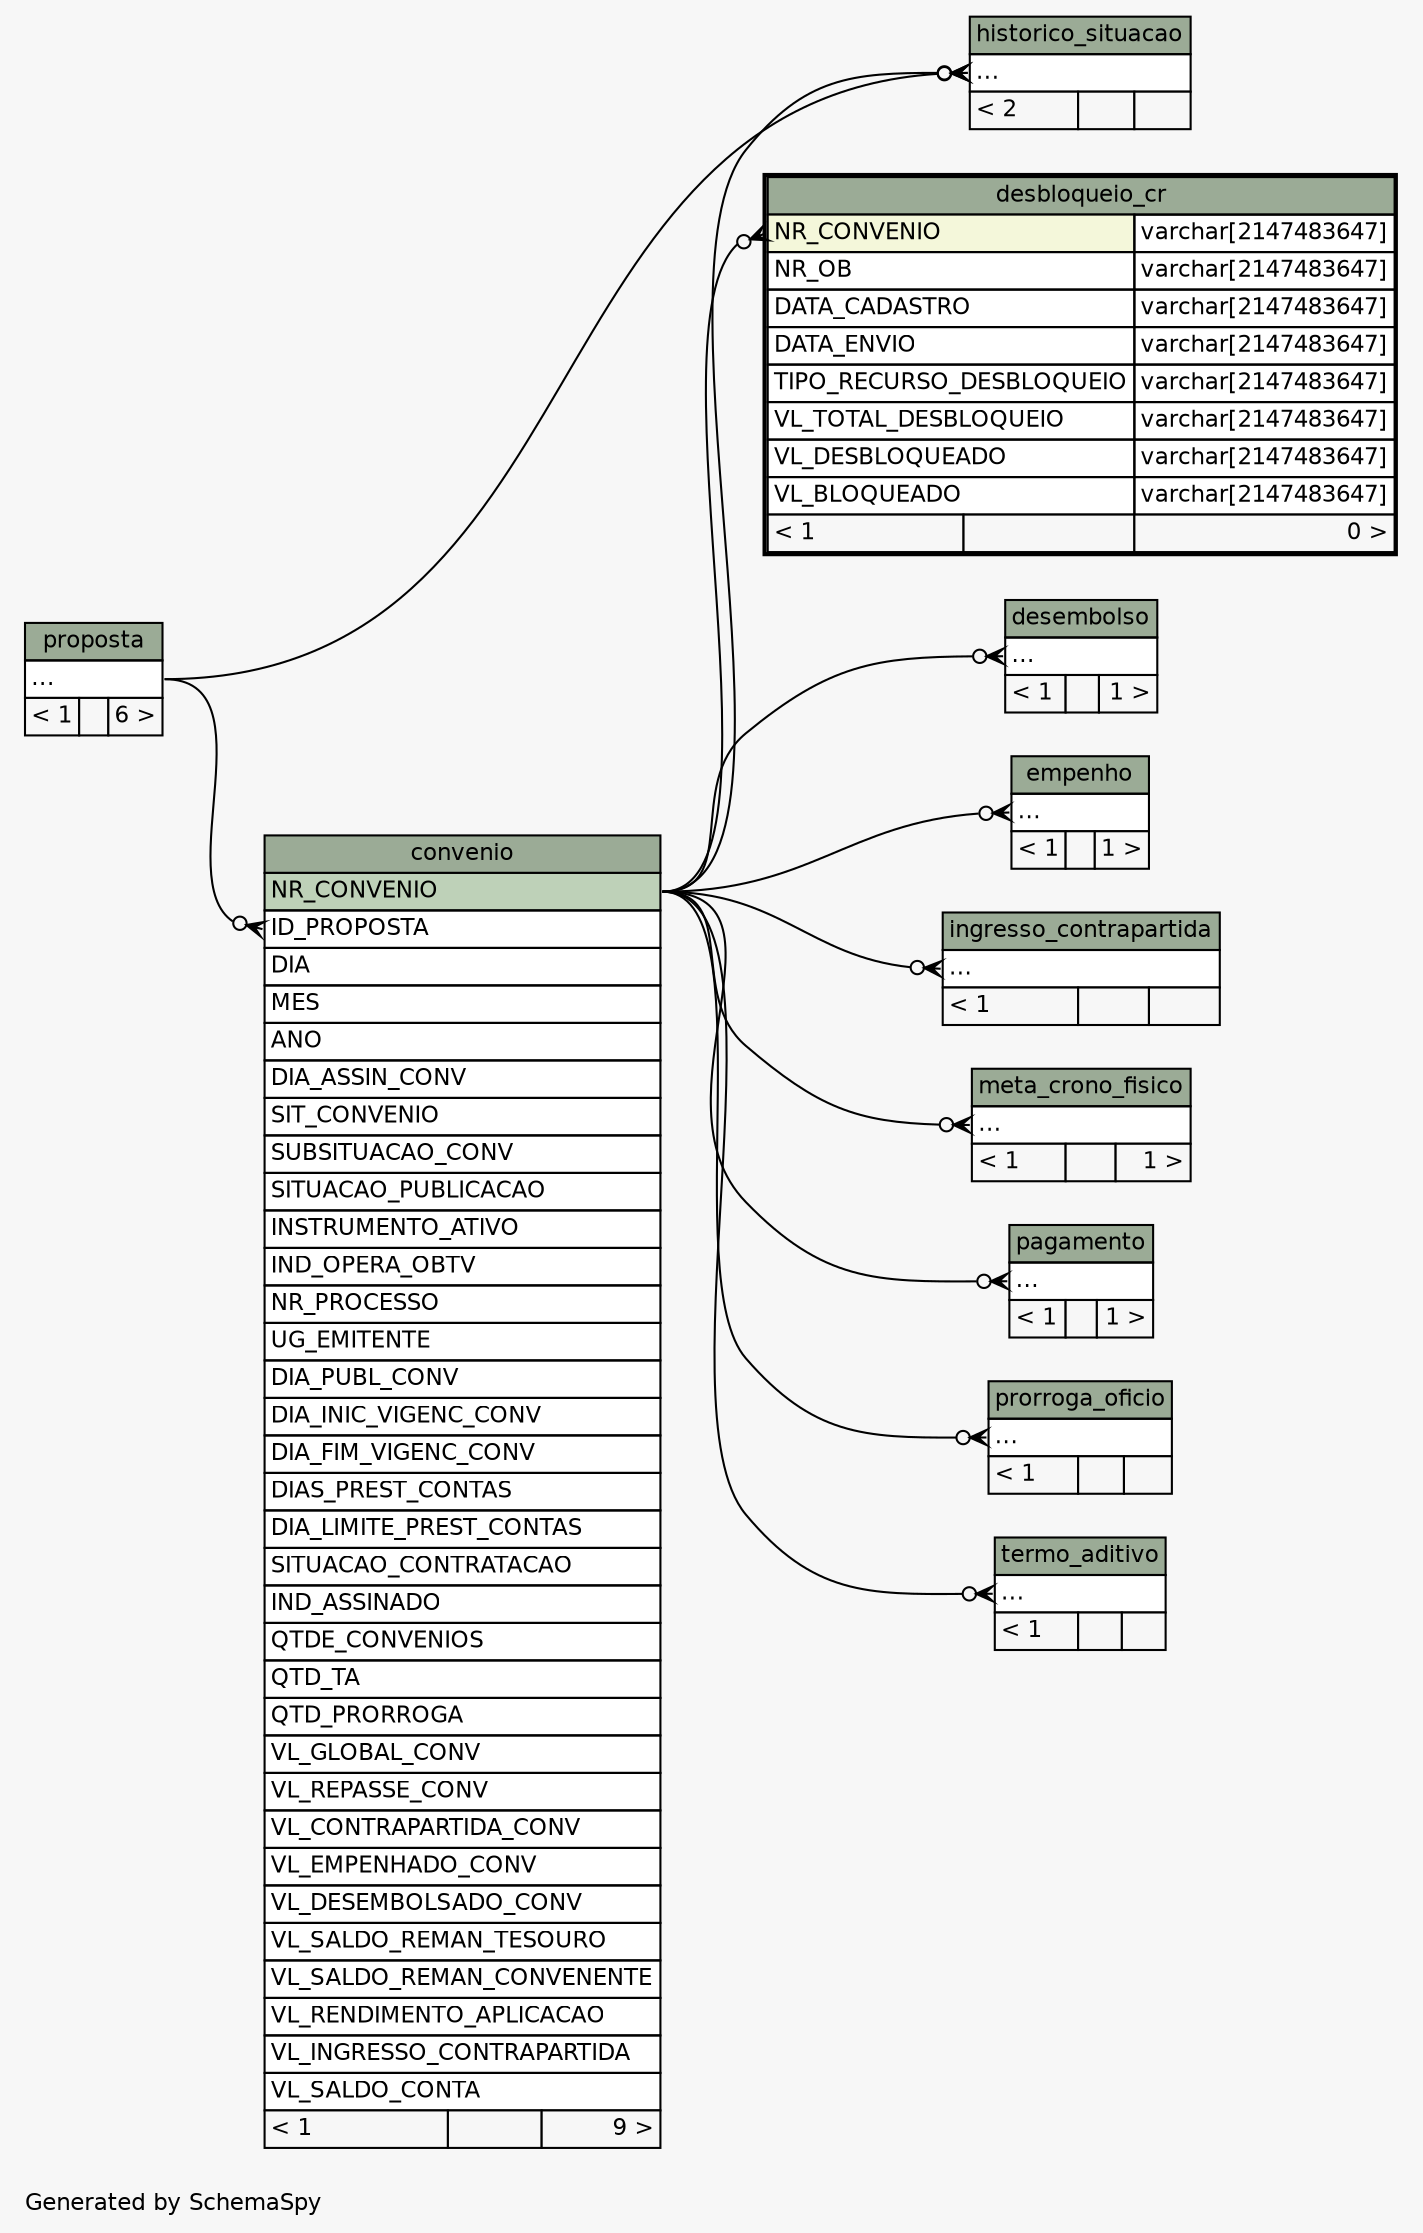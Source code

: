 // dot 2.38.0 on Windows 10 10.0
// SchemaSpy rev 590
digraph "twoDegreesRelationshipsDiagram" {
  graph [
    rankdir="RL"
    bgcolor="#f7f7f7"
    label="\nGenerated by SchemaSpy"
    labeljust="l"
    nodesep="0.18"
    ranksep="0.46"
    fontname="Helvetica"
    fontsize="11"
  ];
  node [
    fontname="Helvetica"
    fontsize="11"
    shape="plaintext"
  ];
  edge [
    arrowsize="0.8"
  ];
  "convenio":"ID_PROPOSTA":w -> "proposta":"elipses":e [arrowhead=none dir=back arrowtail=crowodot];
  "desbloqueio_cr":"NR_CONVENIO":w -> "convenio":"NR_CONVENIO":e [arrowhead=none dir=back arrowtail=crowodot];
  "desembolso":"elipses":w -> "convenio":"NR_CONVENIO":e [arrowhead=none dir=back arrowtail=crowodot];
  "empenho":"elipses":w -> "convenio":"NR_CONVENIO":e [arrowhead=none dir=back arrowtail=crowodot];
  "historico_situacao":"elipses":w -> "proposta":"elipses":e [arrowhead=none dir=back arrowtail=crowodot];
  "historico_situacao":"elipses":w -> "convenio":"NR_CONVENIO":e [arrowhead=none dir=back arrowtail=crowodot];
  "ingresso_contrapartida":"elipses":w -> "convenio":"NR_CONVENIO":e [arrowhead=none dir=back arrowtail=crowodot];
  "meta_crono_fisico":"elipses":w -> "convenio":"NR_CONVENIO":e [arrowhead=none dir=back arrowtail=crowodot];
  "pagamento":"elipses":w -> "convenio":"NR_CONVENIO":e [arrowhead=none dir=back arrowtail=crowodot];
  "prorroga_oficio":"elipses":w -> "convenio":"NR_CONVENIO":e [arrowhead=none dir=back arrowtail=crowodot];
  "termo_aditivo":"elipses":w -> "convenio":"NR_CONVENIO":e [arrowhead=none dir=back arrowtail=crowodot];
  "convenio" [
    label=<
    <TABLE BORDER="0" CELLBORDER="1" CELLSPACING="0" BGCOLOR="#ffffff">
      <TR><TD COLSPAN="3" BGCOLOR="#9bab96" ALIGN="CENTER">convenio</TD></TR>
      <TR><TD PORT="NR_CONVENIO" COLSPAN="3" BGCOLOR="#bed1b8" ALIGN="LEFT">NR_CONVENIO</TD></TR>
      <TR><TD PORT="ID_PROPOSTA" COLSPAN="3" ALIGN="LEFT">ID_PROPOSTA</TD></TR>
      <TR><TD PORT="DIA" COLSPAN="3" ALIGN="LEFT">DIA</TD></TR>
      <TR><TD PORT="MES" COLSPAN="3" ALIGN="LEFT">MES</TD></TR>
      <TR><TD PORT="ANO" COLSPAN="3" ALIGN="LEFT">ANO</TD></TR>
      <TR><TD PORT="DIA_ASSIN_CONV" COLSPAN="3" ALIGN="LEFT">DIA_ASSIN_CONV</TD></TR>
      <TR><TD PORT="SIT_CONVENIO" COLSPAN="3" ALIGN="LEFT">SIT_CONVENIO</TD></TR>
      <TR><TD PORT="SUBSITUACAO_CONV" COLSPAN="3" ALIGN="LEFT">SUBSITUACAO_CONV</TD></TR>
      <TR><TD PORT="SITUACAO_PUBLICACAO" COLSPAN="3" ALIGN="LEFT">SITUACAO_PUBLICACAO</TD></TR>
      <TR><TD PORT="INSTRUMENTO_ATIVO" COLSPAN="3" ALIGN="LEFT">INSTRUMENTO_ATIVO</TD></TR>
      <TR><TD PORT="IND_OPERA_OBTV" COLSPAN="3" ALIGN="LEFT">IND_OPERA_OBTV</TD></TR>
      <TR><TD PORT="NR_PROCESSO" COLSPAN="3" ALIGN="LEFT">NR_PROCESSO</TD></TR>
      <TR><TD PORT="UG_EMITENTE" COLSPAN="3" ALIGN="LEFT">UG_EMITENTE</TD></TR>
      <TR><TD PORT="DIA_PUBL_CONV" COLSPAN="3" ALIGN="LEFT">DIA_PUBL_CONV</TD></TR>
      <TR><TD PORT="DIA_INIC_VIGENC_CONV" COLSPAN="3" ALIGN="LEFT">DIA_INIC_VIGENC_CONV</TD></TR>
      <TR><TD PORT="DIA_FIM_VIGENC_CONV" COLSPAN="3" ALIGN="LEFT">DIA_FIM_VIGENC_CONV</TD></TR>
      <TR><TD PORT="DIAS_PREST_CONTAS" COLSPAN="3" ALIGN="LEFT">DIAS_PREST_CONTAS</TD></TR>
      <TR><TD PORT="DIA_LIMITE_PREST_CONTAS" COLSPAN="3" ALIGN="LEFT">DIA_LIMITE_PREST_CONTAS</TD></TR>
      <TR><TD PORT="SITUACAO_CONTRATACAO" COLSPAN="3" ALIGN="LEFT">SITUACAO_CONTRATACAO</TD></TR>
      <TR><TD PORT="IND_ASSINADO" COLSPAN="3" ALIGN="LEFT">IND_ASSINADO</TD></TR>
      <TR><TD PORT="QTDE_CONVENIOS" COLSPAN="3" ALIGN="LEFT">QTDE_CONVENIOS</TD></TR>
      <TR><TD PORT="QTD_TA" COLSPAN="3" ALIGN="LEFT">QTD_TA</TD></TR>
      <TR><TD PORT="QTD_PRORROGA" COLSPAN="3" ALIGN="LEFT">QTD_PRORROGA</TD></TR>
      <TR><TD PORT="VL_GLOBAL_CONV" COLSPAN="3" ALIGN="LEFT">VL_GLOBAL_CONV</TD></TR>
      <TR><TD PORT="VL_REPASSE_CONV" COLSPAN="3" ALIGN="LEFT">VL_REPASSE_CONV</TD></TR>
      <TR><TD PORT="VL_CONTRAPARTIDA_CONV" COLSPAN="3" ALIGN="LEFT">VL_CONTRAPARTIDA_CONV</TD></TR>
      <TR><TD PORT="VL_EMPENHADO_CONV" COLSPAN="3" ALIGN="LEFT">VL_EMPENHADO_CONV</TD></TR>
      <TR><TD PORT="VL_DESEMBOLSADO_CONV" COLSPAN="3" ALIGN="LEFT">VL_DESEMBOLSADO_CONV</TD></TR>
      <TR><TD PORT="VL_SALDO_REMAN_TESOURO" COLSPAN="3" ALIGN="LEFT">VL_SALDO_REMAN_TESOURO</TD></TR>
      <TR><TD PORT="VL_SALDO_REMAN_CONVENENTE" COLSPAN="3" ALIGN="LEFT">VL_SALDO_REMAN_CONVENENTE</TD></TR>
      <TR><TD PORT="VL_RENDIMENTO_APLICACAO" COLSPAN="3" ALIGN="LEFT">VL_RENDIMENTO_APLICACAO</TD></TR>
      <TR><TD PORT="VL_INGRESSO_CONTRAPARTIDA" COLSPAN="3" ALIGN="LEFT">VL_INGRESSO_CONTRAPARTIDA</TD></TR>
      <TR><TD PORT="VL_SALDO_CONTA" COLSPAN="3" ALIGN="LEFT">VL_SALDO_CONTA</TD></TR>
      <TR><TD ALIGN="LEFT" BGCOLOR="#f7f7f7">&lt; 1</TD><TD ALIGN="RIGHT" BGCOLOR="#f7f7f7">  </TD><TD ALIGN="RIGHT" BGCOLOR="#f7f7f7">9 &gt;</TD></TR>
    </TABLE>>
    URL="convenio.html"
    tooltip="convenio"
  ];
  "desbloqueio_cr" [
    label=<
    <TABLE BORDER="2" CELLBORDER="1" CELLSPACING="0" BGCOLOR="#ffffff">
      <TR><TD COLSPAN="3" BGCOLOR="#9bab96" ALIGN="CENTER">desbloqueio_cr</TD></TR>
      <TR><TD PORT="NR_CONVENIO" COLSPAN="2" BGCOLOR="#f4f7da" ALIGN="LEFT">NR_CONVENIO</TD><TD PORT="NR_CONVENIO.type" ALIGN="LEFT">varchar[2147483647]</TD></TR>
      <TR><TD PORT="NR_OB" COLSPAN="2" ALIGN="LEFT">NR_OB</TD><TD PORT="NR_OB.type" ALIGN="LEFT">varchar[2147483647]</TD></TR>
      <TR><TD PORT="DATA_CADASTRO" COLSPAN="2" ALIGN="LEFT">DATA_CADASTRO</TD><TD PORT="DATA_CADASTRO.type" ALIGN="LEFT">varchar[2147483647]</TD></TR>
      <TR><TD PORT="DATA_ENVIO" COLSPAN="2" ALIGN="LEFT">DATA_ENVIO</TD><TD PORT="DATA_ENVIO.type" ALIGN="LEFT">varchar[2147483647]</TD></TR>
      <TR><TD PORT="TIPO_RECURSO_DESBLOQUEIO" COLSPAN="2" ALIGN="LEFT">TIPO_RECURSO_DESBLOQUEIO</TD><TD PORT="TIPO_RECURSO_DESBLOQUEIO.type" ALIGN="LEFT">varchar[2147483647]</TD></TR>
      <TR><TD PORT="VL_TOTAL_DESBLOQUEIO" COLSPAN="2" ALIGN="LEFT">VL_TOTAL_DESBLOQUEIO</TD><TD PORT="VL_TOTAL_DESBLOQUEIO.type" ALIGN="LEFT">varchar[2147483647]</TD></TR>
      <TR><TD PORT="VL_DESBLOQUEADO" COLSPAN="2" ALIGN="LEFT">VL_DESBLOQUEADO</TD><TD PORT="VL_DESBLOQUEADO.type" ALIGN="LEFT">varchar[2147483647]</TD></TR>
      <TR><TD PORT="VL_BLOQUEADO" COLSPAN="2" ALIGN="LEFT">VL_BLOQUEADO</TD><TD PORT="VL_BLOQUEADO.type" ALIGN="LEFT">varchar[2147483647]</TD></TR>
      <TR><TD ALIGN="LEFT" BGCOLOR="#f7f7f7">&lt; 1</TD><TD ALIGN="RIGHT" BGCOLOR="#f7f7f7">  </TD><TD ALIGN="RIGHT" BGCOLOR="#f7f7f7">0 &gt;</TD></TR>
    </TABLE>>
    URL="desbloqueio_cr.html"
    tooltip="desbloqueio_cr"
  ];
  "desembolso" [
    label=<
    <TABLE BORDER="0" CELLBORDER="1" CELLSPACING="0" BGCOLOR="#ffffff">
      <TR><TD COLSPAN="3" BGCOLOR="#9bab96" ALIGN="CENTER">desembolso</TD></TR>
      <TR><TD PORT="elipses" COLSPAN="3" ALIGN="LEFT">...</TD></TR>
      <TR><TD ALIGN="LEFT" BGCOLOR="#f7f7f7">&lt; 1</TD><TD ALIGN="RIGHT" BGCOLOR="#f7f7f7">  </TD><TD ALIGN="RIGHT" BGCOLOR="#f7f7f7">1 &gt;</TD></TR>
    </TABLE>>
    URL="desembolso.html"
    tooltip="desembolso"
  ];
  "empenho" [
    label=<
    <TABLE BORDER="0" CELLBORDER="1" CELLSPACING="0" BGCOLOR="#ffffff">
      <TR><TD COLSPAN="3" BGCOLOR="#9bab96" ALIGN="CENTER">empenho</TD></TR>
      <TR><TD PORT="elipses" COLSPAN="3" ALIGN="LEFT">...</TD></TR>
      <TR><TD ALIGN="LEFT" BGCOLOR="#f7f7f7">&lt; 1</TD><TD ALIGN="RIGHT" BGCOLOR="#f7f7f7">  </TD><TD ALIGN="RIGHT" BGCOLOR="#f7f7f7">1 &gt;</TD></TR>
    </TABLE>>
    URL="empenho.html"
    tooltip="empenho"
  ];
  "historico_situacao" [
    label=<
    <TABLE BORDER="0" CELLBORDER="1" CELLSPACING="0" BGCOLOR="#ffffff">
      <TR><TD COLSPAN="3" BGCOLOR="#9bab96" ALIGN="CENTER">historico_situacao</TD></TR>
      <TR><TD PORT="elipses" COLSPAN="3" ALIGN="LEFT">...</TD></TR>
      <TR><TD ALIGN="LEFT" BGCOLOR="#f7f7f7">&lt; 2</TD><TD ALIGN="RIGHT" BGCOLOR="#f7f7f7">  </TD><TD ALIGN="RIGHT" BGCOLOR="#f7f7f7">  </TD></TR>
    </TABLE>>
    URL="historico_situacao.html"
    tooltip="historico_situacao"
  ];
  "ingresso_contrapartida" [
    label=<
    <TABLE BORDER="0" CELLBORDER="1" CELLSPACING="0" BGCOLOR="#ffffff">
      <TR><TD COLSPAN="3" BGCOLOR="#9bab96" ALIGN="CENTER">ingresso_contrapartida</TD></TR>
      <TR><TD PORT="elipses" COLSPAN="3" ALIGN="LEFT">...</TD></TR>
      <TR><TD ALIGN="LEFT" BGCOLOR="#f7f7f7">&lt; 1</TD><TD ALIGN="RIGHT" BGCOLOR="#f7f7f7">  </TD><TD ALIGN="RIGHT" BGCOLOR="#f7f7f7">  </TD></TR>
    </TABLE>>
    URL="ingresso_contrapartida.html"
    tooltip="ingresso_contrapartida"
  ];
  "meta_crono_fisico" [
    label=<
    <TABLE BORDER="0" CELLBORDER="1" CELLSPACING="0" BGCOLOR="#ffffff">
      <TR><TD COLSPAN="3" BGCOLOR="#9bab96" ALIGN="CENTER">meta_crono_fisico</TD></TR>
      <TR><TD PORT="elipses" COLSPAN="3" ALIGN="LEFT">...</TD></TR>
      <TR><TD ALIGN="LEFT" BGCOLOR="#f7f7f7">&lt; 1</TD><TD ALIGN="RIGHT" BGCOLOR="#f7f7f7">  </TD><TD ALIGN="RIGHT" BGCOLOR="#f7f7f7">1 &gt;</TD></TR>
    </TABLE>>
    URL="meta_crono_fisico.html"
    tooltip="meta_crono_fisico"
  ];
  "pagamento" [
    label=<
    <TABLE BORDER="0" CELLBORDER="1" CELLSPACING="0" BGCOLOR="#ffffff">
      <TR><TD COLSPAN="3" BGCOLOR="#9bab96" ALIGN="CENTER">pagamento</TD></TR>
      <TR><TD PORT="elipses" COLSPAN="3" ALIGN="LEFT">...</TD></TR>
      <TR><TD ALIGN="LEFT" BGCOLOR="#f7f7f7">&lt; 1</TD><TD ALIGN="RIGHT" BGCOLOR="#f7f7f7">  </TD><TD ALIGN="RIGHT" BGCOLOR="#f7f7f7">1 &gt;</TD></TR>
    </TABLE>>
    URL="pagamento.html"
    tooltip="pagamento"
  ];
  "proposta" [
    label=<
    <TABLE BORDER="0" CELLBORDER="1" CELLSPACING="0" BGCOLOR="#ffffff">
      <TR><TD COLSPAN="3" BGCOLOR="#9bab96" ALIGN="CENTER">proposta</TD></TR>
      <TR><TD PORT="elipses" COLSPAN="3" ALIGN="LEFT">...</TD></TR>
      <TR><TD ALIGN="LEFT" BGCOLOR="#f7f7f7">&lt; 1</TD><TD ALIGN="RIGHT" BGCOLOR="#f7f7f7">  </TD><TD ALIGN="RIGHT" BGCOLOR="#f7f7f7">6 &gt;</TD></TR>
    </TABLE>>
    URL="proposta.html"
    tooltip="proposta"
  ];
  "prorroga_oficio" [
    label=<
    <TABLE BORDER="0" CELLBORDER="1" CELLSPACING="0" BGCOLOR="#ffffff">
      <TR><TD COLSPAN="3" BGCOLOR="#9bab96" ALIGN="CENTER">prorroga_oficio</TD></TR>
      <TR><TD PORT="elipses" COLSPAN="3" ALIGN="LEFT">...</TD></TR>
      <TR><TD ALIGN="LEFT" BGCOLOR="#f7f7f7">&lt; 1</TD><TD ALIGN="RIGHT" BGCOLOR="#f7f7f7">  </TD><TD ALIGN="RIGHT" BGCOLOR="#f7f7f7">  </TD></TR>
    </TABLE>>
    URL="prorroga_oficio.html"
    tooltip="prorroga_oficio"
  ];
  "termo_aditivo" [
    label=<
    <TABLE BORDER="0" CELLBORDER="1" CELLSPACING="0" BGCOLOR="#ffffff">
      <TR><TD COLSPAN="3" BGCOLOR="#9bab96" ALIGN="CENTER">termo_aditivo</TD></TR>
      <TR><TD PORT="elipses" COLSPAN="3" ALIGN="LEFT">...</TD></TR>
      <TR><TD ALIGN="LEFT" BGCOLOR="#f7f7f7">&lt; 1</TD><TD ALIGN="RIGHT" BGCOLOR="#f7f7f7">  </TD><TD ALIGN="RIGHT" BGCOLOR="#f7f7f7">  </TD></TR>
    </TABLE>>
    URL="termo_aditivo.html"
    tooltip="termo_aditivo"
  ];
}
